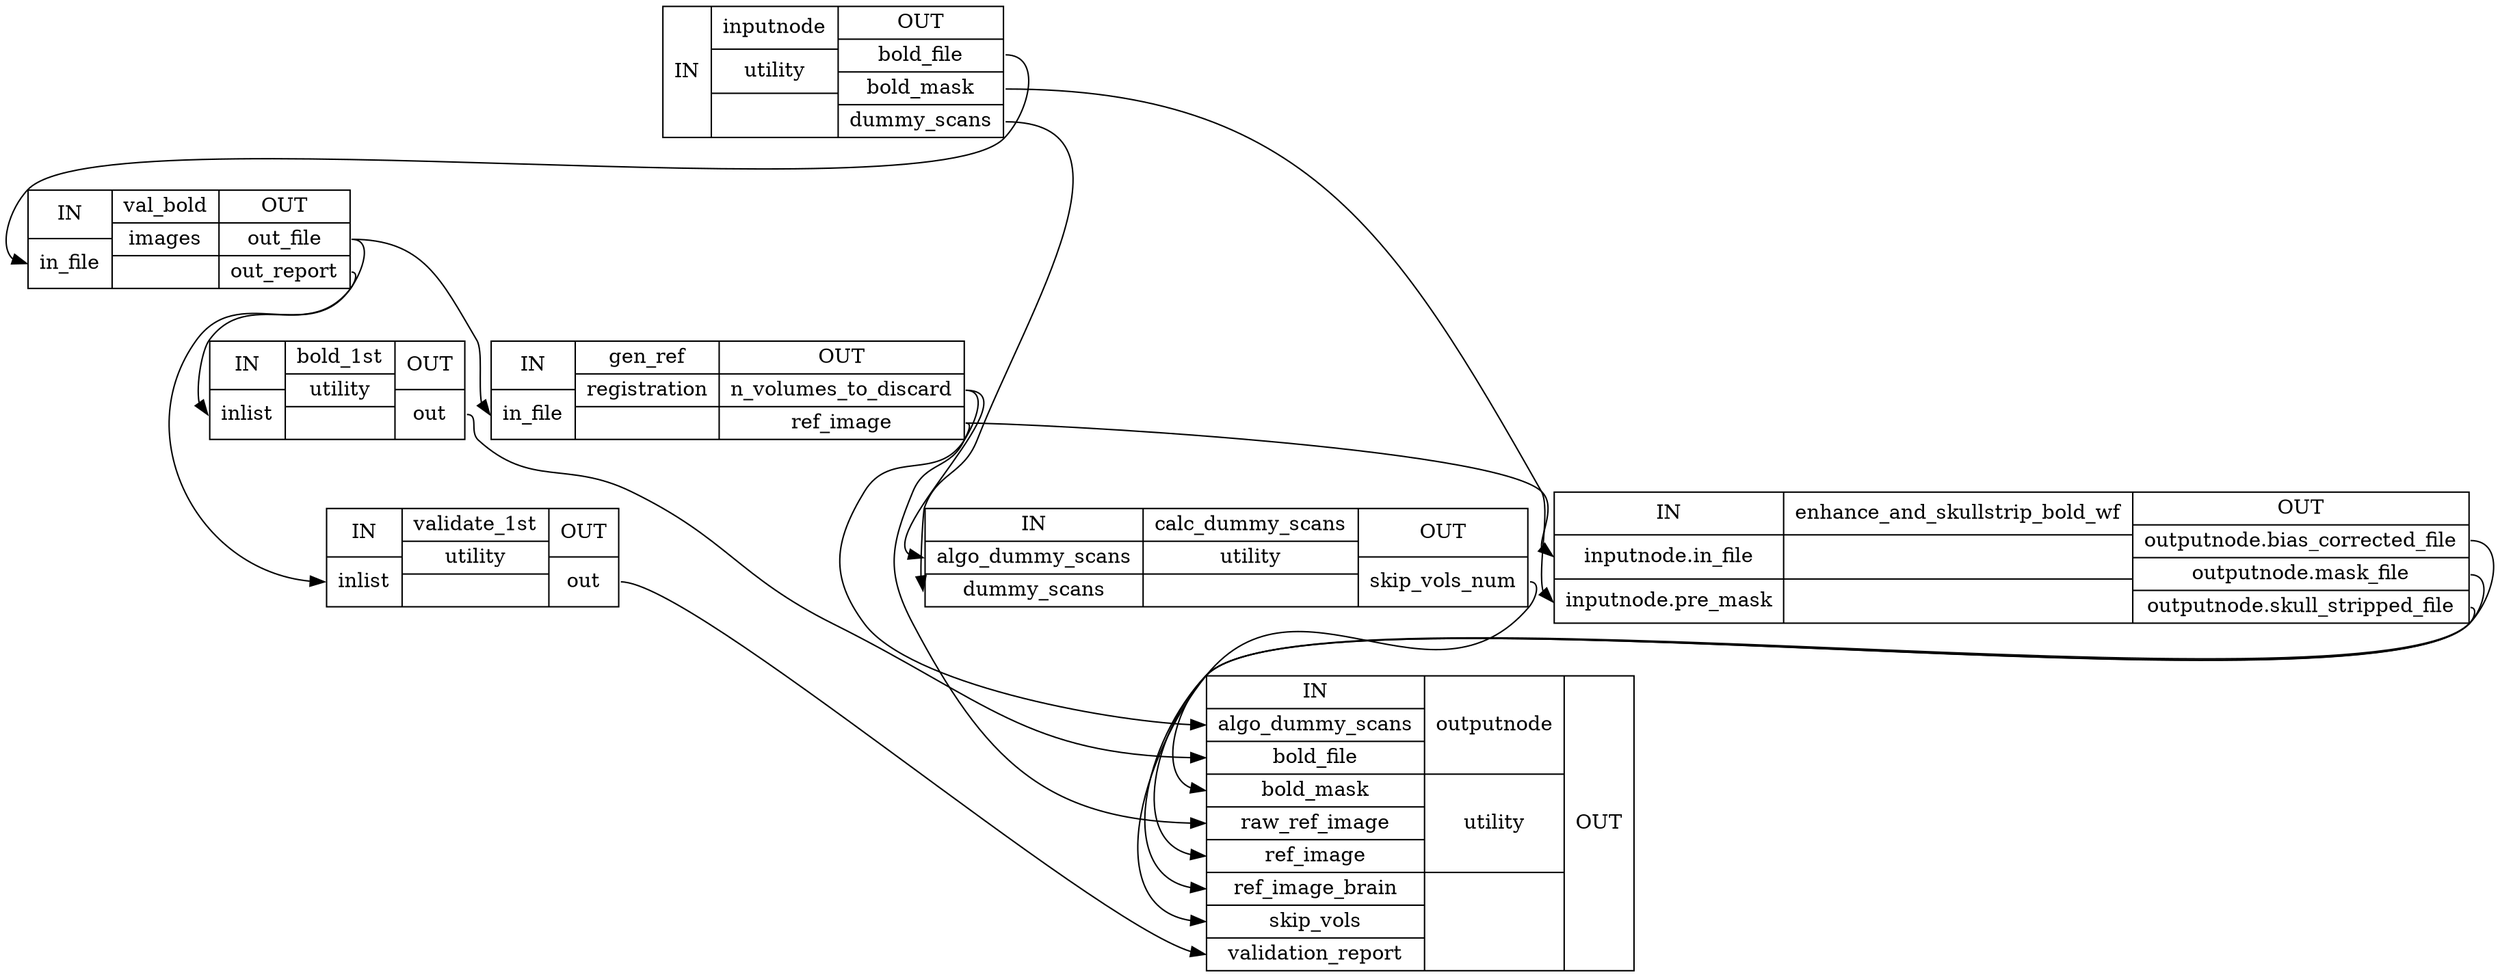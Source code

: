 digraph structs {
node [shape=record];
bold_reference_wfinputnode [label="{IN}|{ inputnode | utility |  }|{OUT|<outboldfile> bold_file|<outboldmask> bold_mask|<outdummyscans> dummy_scans}"];
bold_reference_wfval_bold [label="{IN|<ininfile> in_file}|{ val_bold | images |  }|{OUT|<outoutfile> out_file|<outoutreport> out_report}"];
bold_reference_wfvalidate_1st [label="{IN|<ininlist> inlist}|{ validate_1st | utility |  }|{OUT|<outout> out}"];
bold_reference_wfbold_1st [label="{IN|<ininlist> inlist}|{ bold_1st | utility |  }|{OUT|<outout> out}"];
bold_reference_wfgen_ref [label="{IN|<ininfile> in_file}|{ gen_ref | registration |  }|{OUT|<outnvolumestodiscard> n_volumes_to_discard|<outrefimage> ref_image}"];
bold_reference_wfcalc_dummy_scans [label="{IN|<inalgodummyscans> algo_dummy_scans|<indummyscans> dummy_scans}|{ calc_dummy_scans | utility |  }|{OUT|<outskipvolsnum> skip_vols_num}"];
bold_reference_wfenhance_and_skullstrip_bold_wf [label="{IN|<ininputnodeinfile> inputnode.in_file|<ininputnodepremask> inputnode.pre_mask}|{ enhance_and_skullstrip_bold_wf |  |  }|{OUT|<outoutputnodebiascorrectedfile> outputnode.bias_corrected_file|<outoutputnodemaskfile> outputnode.mask_file|<outoutputnodeskullstrippedfile> outputnode.skull_stripped_file}"];
bold_reference_wfoutputnode [label="{IN|<inalgodummyscans> algo_dummy_scans|<inboldfile> bold_file|<inboldmask> bold_mask|<inrawrefimage> raw_ref_image|<inrefimage> ref_image|<inrefimagebrain> ref_image_brain|<inskipvols> skip_vols|<invalidationreport> validation_report}|{ outputnode | utility |  }|{OUT}"];
bold_reference_wfbold_1st:outout:e -> bold_reference_wfoutputnode:inboldfile:w;
bold_reference_wfcalc_dummy_scans:outskipvolsnum:e -> bold_reference_wfoutputnode:inskipvols:w;
bold_reference_wfenhance_and_skullstrip_bold_wf:outoutputnodebiascorrectedfile:e -> bold_reference_wfoutputnode:inrefimage:w;
bold_reference_wfenhance_and_skullstrip_bold_wf:outoutputnodemaskfile:e -> bold_reference_wfoutputnode:inboldmask:w;
bold_reference_wfenhance_and_skullstrip_bold_wf:outoutputnodeskullstrippedfile:e -> bold_reference_wfoutputnode:inrefimagebrain:w;
bold_reference_wfgen_ref:outnvolumestodiscard:e -> bold_reference_wfcalc_dummy_scans:inalgodummyscans:w;
bold_reference_wfgen_ref:outnvolumestodiscard:e -> bold_reference_wfoutputnode:inalgodummyscans:w;
bold_reference_wfgen_ref:outrefimage:e -> bold_reference_wfenhance_and_skullstrip_bold_wf:ininputnodeinfile:w;
bold_reference_wfgen_ref:outrefimage:e -> bold_reference_wfoutputnode:inrawrefimage:w;
bold_reference_wfinputnode:outboldfile:e -> bold_reference_wfval_bold:ininfile:w;
bold_reference_wfinputnode:outboldmask:e -> bold_reference_wfenhance_and_skullstrip_bold_wf:ininputnodepremask:w;
bold_reference_wfinputnode:outdummyscans:e -> bold_reference_wfcalc_dummy_scans:indummyscans:w;
bold_reference_wfval_bold:outoutfile:e -> bold_reference_wfbold_1st:ininlist:w;
bold_reference_wfval_bold:outoutfile:e -> bold_reference_wfgen_ref:ininfile:w;
bold_reference_wfval_bold:outoutreport:e -> bold_reference_wfvalidate_1st:ininlist:w;
bold_reference_wfvalidate_1st:outout:e -> bold_reference_wfoutputnode:invalidationreport:w;
}